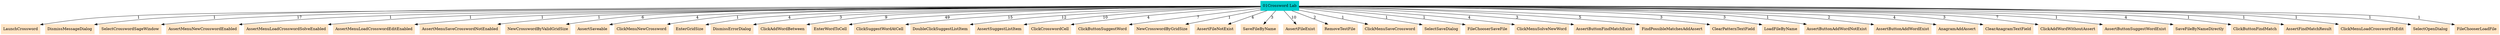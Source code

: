 // TS <-> K
digraph {
	"01Crossword Lab" [color=cyan3 shape=box style=filled]
	LaunchCrossword [color=bisque shape=box style=filled]
	DismissMessageDialog [color=bisque shape=box style=filled]
	SelectCrosswordSageWindow [color=bisque shape=box style=filled]
	AssertMenuNewCrosswordEnabled [color=bisque shape=box style=filled]
	AssertMenuLoadCrosswordSolveEnabled [color=bisque shape=box style=filled]
	AssertMenuLoadCrosswordEditEnabled [color=bisque shape=box style=filled]
	AssertMenuSaveCrosswordNotEnabled [color=bisque shape=box style=filled]
	NewCrosswordByValidGridSize [color=bisque shape=box style=filled]
	AssertSaveable [color=bisque shape=box style=filled]
	NewCrosswordByValidGridSize [color=bisque shape=box style=filled]
	AssertSaveable [color=bisque shape=box style=filled]
	NewCrosswordByValidGridSize [color=bisque shape=box style=filled]
	AssertSaveable [color=bisque shape=box style=filled]
	SelectCrosswordSageWindow [color=bisque shape=box style=filled]
	ClickMenuNewCrossword [color=bisque shape=box style=filled]
	EnterGridSize [color=bisque shape=box style=filled]
	DismissErrorDialog [color=bisque shape=box style=filled]
	EnterGridSize [color=bisque shape=box style=filled]
	DismissErrorDialog [color=bisque shape=box style=filled]
	EnterGridSize [color=bisque shape=box style=filled]
	DismissErrorDialog [color=bisque shape=box style=filled]
	EnterGridSize [color=bisque shape=box style=filled]
	SelectCrosswordSageWindow [color=bisque shape=box style=filled]
	AssertSaveable [color=bisque shape=box style=filled]
	SelectCrosswordSageWindow [color=bisque shape=box style=filled]
	NewCrosswordByValidGridSize [color=bisque shape=box style=filled]
	ClickAddWordBetween [color=bisque shape=box style=filled]
	EnterWordToCell [color=bisque shape=box style=filled]
	EnterWordToCell [color=bisque shape=box style=filled]
	EnterWordToCell [color=bisque shape=box style=filled]
	EnterWordToCell [color=bisque shape=box style=filled]
	ClickSuggestWordAtCell [color=bisque shape=box style=filled]
	DoubleClickSuggestListItem [color=bisque shape=box style=filled]
	ClickSuggestWordAtCell [color=bisque shape=box style=filled]
	AssertSuggestListItem [color=bisque shape=box style=filled]
	ClickAddWordBetween [color=bisque shape=box style=filled]
	EnterWordToCell [color=bisque shape=box style=filled]
	EnterWordToCell [color=bisque shape=box style=filled]
	EnterWordToCell [color=bisque shape=box style=filled]
	ClickSuggestWordAtCell [color=bisque shape=box style=filled]
	DoubleClickSuggestListItem [color=bisque shape=box style=filled]
	ClickAddWordBetween [color=bisque shape=box style=filled]
	ClickCrosswordCell [color=bisque shape=box style=filled]
	ClickButtonSuggestWord [color=bisque shape=box style=filled]
	DoubleClickSuggestListItem [color=bisque shape=box style=filled]
	ClickSuggestWordAtCell [color=bisque shape=box style=filled]
	AssertSuggestListItem [color=bisque shape=box style=filled]
	ClickAddWordBetween [color=bisque shape=box style=filled]
	EnterWordToCell [color=bisque shape=box style=filled]
	EnterWordToCell [color=bisque shape=box style=filled]
	EnterWordToCell [color=bisque shape=box style=filled]
	ClickButtonSuggestWord [color=bisque shape=box style=filled]
	DoubleClickSuggestListItem [color=bisque shape=box style=filled]
	ClickAddWordBetween [color=bisque shape=box style=filled]
	EnterWordToCell [color=bisque shape=box style=filled]
	EnterWordToCell [color=bisque shape=box style=filled]
	ClickCrosswordCell [color=bisque shape=box style=filled]
	ClickButtonSuggestWord [color=bisque shape=box style=filled]
	DoubleClickSuggestListItem [color=bisque shape=box style=filled]
	ClickSuggestWordAtCell [color=bisque shape=box style=filled]
	AssertSuggestListItem [color=bisque shape=box style=filled]
	ClickSuggestWordAtCell [color=bisque shape=box style=filled]
	AssertSuggestListItem [color=bisque shape=box style=filled]
	ClickSuggestWordAtCell [color=bisque shape=box style=filled]
	AssertSuggestListItem [color=bisque shape=box style=filled]
	SelectCrosswordSageWindow [color=bisque shape=box style=filled]
	NewCrosswordByGridSize [color=bisque shape=box style=filled]
	AssertFileNotExist [color=bisque shape=box style=filled]
	SaveFileByName [color=bisque shape=box style=filled]
	AssertFileExist [color=bisque shape=box style=filled]
	SaveFileByName [color=bisque shape=box style=filled]
	AssertFileExist [color=bisque shape=box style=filled]
	RemoveTestFile [color=bisque shape=box style=filled]
	AssertFileNotExist [color=bisque shape=box style=filled]
	SelectCrosswordSageWindow [color=bisque shape=box style=filled]
	NewCrosswordByValidGridSize [color=bisque shape=box style=filled]
	ClickAddWordBetween [color=bisque shape=box style=filled]
	ClickMenuSaveCrossword [color=bisque shape=box style=filled]
	SelectSaveDialog [color=bisque shape=box style=filled]
	FileChooserSaveFile [color=bisque shape=box style=filled]
	AssertFileExist [color=bisque shape=box style=filled]
	RemoveTestFile [color=bisque shape=box style=filled]
	AssertFileNotExist [color=bisque shape=box style=filled]
	SelectCrosswordSageWindow [color=bisque shape=box style=filled]
	ClickMenuSolveNewWord [color=bisque shape=box style=filled]
	AssertButtonFindMatchExist [color=bisque shape=box style=filled]
	FindPossibleMatchesAddAssert [color=bisque shape=box style=filled]
	ClearPatternTextField [color=bisque shape=box style=filled]
	FindPossibleMatchesAddAssert [color=bisque shape=box style=filled]
	ClearPatternTextField [color=bisque shape=box style=filled]
	FindPossibleMatchesAddAssert [color=bisque shape=box style=filled]
	ClearPatternTextField [color=bisque shape=box style=filled]
	FindPossibleMatchesAddAssert [color=bisque shape=box style=filled]
	AssertFileNotExist [color=bisque shape=box style=filled]
	LoadFileByName [color=bisque shape=box style=filled]
	SelectCrosswordSageWindow [color=bisque shape=box style=filled]
	AssertButtonAddWordNotExist [color=bisque shape=box style=filled]
	AssertFileExist [color=bisque shape=box style=filled]
	LoadFileByName [color=bisque shape=box style=filled]
	SelectCrosswordSageWindow [color=bisque shape=box style=filled]
	AssertButtonAddWordExist [color=bisque shape=box style=filled]
	SelectCrosswordSageWindow [color=bisque shape=box style=filled]
	ClickMenuSolveNewWord [color=bisque shape=box style=filled]
	AssertButtonFindMatchExist [color=bisque shape=box style=filled]
	AnagramAddAssert [color=bisque shape=box style=filled]
	ClearAnagramTextField [color=bisque shape=box style=filled]
	AnagramAddAssert [color=bisque shape=box style=filled]
	ClearAnagramTextField [color=bisque shape=box style=filled]
	AnagramAddAssert [color=bisque shape=box style=filled]
	SelectCrosswordSageWindow [color=bisque shape=box style=filled]
	NewCrosswordByValidGridSize [color=bisque shape=box style=filled]
	ClickAddWordBetween [color=bisque shape=box style=filled]
	EnterWordToCell [color=bisque shape=box style=filled]
	EnterWordToCell [color=bisque shape=box style=filled]
	EnterWordToCell [color=bisque shape=box style=filled]
	EnterWordToCell [color=bisque shape=box style=filled]
	ClickCrosswordCell [color=bisque shape=box style=filled]
	ClickButtonSuggestWord [color=bisque shape=box style=filled]
	DoubleClickSuggestListItem [color=bisque shape=box style=filled]
	ClickAddWordWithoutAssert [color=bisque shape=box style=filled]
	EnterWordToCell [color=bisque shape=box style=filled]
	EnterWordToCell [color=bisque shape=box style=filled]
	EnterWordToCell [color=bisque shape=box style=filled]
	EnterWordToCell [color=bisque shape=box style=filled]
	ClickAddWordWithoutAssert [color=bisque shape=box style=filled]
	EnterWordToCell [color=bisque shape=box style=filled]
	EnterWordToCell [color=bisque shape=box style=filled]
	ClickButtonSuggestWord [color=bisque shape=box style=filled]
	DoubleClickSuggestListItem [color=bisque shape=box style=filled]
	ClickSuggestWordAtCell [color=bisque shape=box style=filled]
	AssertSuggestListItem [color=bisque shape=box style=filled]
	ClickAddWordWithoutAssert [color=bisque shape=box style=filled]
	EnterWordToCell [color=bisque shape=box style=filled]
	EnterWordToCell [color=bisque shape=box style=filled]
	EnterWordToCell [color=bisque shape=box style=filled]
	EnterWordToCell [color=bisque shape=box style=filled]
	AssertButtonSuggestWordExist [color=bisque shape=box style=filled]
	ClickButtonSuggestWord [color=bisque shape=box style=filled]
	DoubleClickSuggestListItem [color=bisque shape=box style=filled]
	ClickSuggestWordAtCell [color=bisque shape=box style=filled]
	AssertSuggestListItem [color=bisque shape=box style=filled]
	ClickAddWordWithoutAssert [color=bisque shape=box style=filled]
	EnterWordToCell [color=bisque shape=box style=filled]
	EnterWordToCell [color=bisque shape=box style=filled]
	ClickSuggestWordAtCell [color=bisque shape=box style=filled]
	DoubleClickSuggestListItem [color=bisque shape=box style=filled]
	ClickSuggestWordAtCell [color=bisque shape=box style=filled]
	AssertSuggestListItem [color=bisque shape=box style=filled]
	SaveFileByNameDirectly [color=bisque shape=box style=filled]
	AssertFileExist [color=bisque shape=box style=filled]
	SelectCrosswordSageWindow [color=bisque shape=box style=filled]
	ClickMenuSolveNewWord [color=bisque shape=box style=filled]
	AssertButtonFindMatchExist [color=bisque shape=box style=filled]
	ClickButtonFindMatch [color=bisque shape=box style=filled]
	AssertFindMatchResult [color=bisque shape=box style=filled]
	ClickMenuLoadCrosswordToEdit [color=bisque shape=box style=filled]
	SelectOpenDialog [color=bisque shape=box style=filled]
	FileChooserLoadFile [color=bisque shape=box style=filled]
	SelectCrosswordSageWindow [color=bisque shape=box style=filled]
	ClickAddWordWithoutAssert [color=bisque shape=box style=filled]
	EnterWordToCell [color=bisque shape=box style=filled]
	EnterWordToCell [color=bisque shape=box style=filled]
	EnterWordToCell [color=bisque shape=box style=filled]
	EnterWordToCell [color=bisque shape=box style=filled]
	ClickSuggestWordAtCell [color=bisque shape=box style=filled]
	DoubleClickSuggestListItem [color=bisque shape=box style=filled]
	ClickSuggestWordAtCell [color=bisque shape=box style=filled]
	AssertSuggestListItem [color=bisque shape=box style=filled]
	SaveFileByNameDirectly [color=bisque shape=box style=filled]
	AssertFileExist [color=bisque shape=box style=filled]
	SelectCrosswordSageWindow [color=bisque shape=box style=filled]
	ClickMenuSolveNewWord [color=bisque shape=box style=filled]
	AnagramAddAssert [color=bisque shape=box style=filled]
	ClearAnagramTextField [color=bisque shape=box style=filled]
	FindPossibleMatchesAddAssert [color=bisque shape=box style=filled]
	AssertFileExist [color=bisque shape=box style=filled]
	LoadFileByName [color=bisque shape=box style=filled]
	SelectCrosswordSageWindow [color=bisque shape=box style=filled]
	ClickAddWordBetween [color=bisque shape=box style=filled]
	EnterWordToCell [color=bisque shape=box style=filled]
	EnterWordToCell [color=bisque shape=box style=filled]
	EnterWordToCell [color=bisque shape=box style=filled]
	EnterWordToCell [color=bisque shape=box style=filled]
	ClickCrosswordCell [color=bisque shape=box style=filled]
	ClickButtonSuggestWord [color=bisque shape=box style=filled]
	DoubleClickSuggestListItem [color=bisque shape=box style=filled]
	ClickAddWordWithoutAssert [color=bisque shape=box style=filled]
	EnterWordToCell [color=bisque shape=box style=filled]
	EnterWordToCell [color=bisque shape=box style=filled]
	EnterWordToCell [color=bisque shape=box style=filled]
	EnterWordToCell [color=bisque shape=box style=filled]
	EnterWordToCell [color=bisque shape=box style=filled]
	EnterWordToCell [color=bisque shape=box style=filled]
	ClickAddWordWithoutAssert [color=bisque shape=box style=filled]
	SaveFileByNameDirectly [color=bisque shape=box style=filled]
	SelectCrosswordSageWindow [color=bisque shape=box style=filled]
	AssertButtonAddWordExist [color=bisque shape=box style=filled]
	EnterWordToCell [color=bisque shape=box style=filled]
	EnterWordToCell [color=bisque shape=box style=filled]
	EnterWordToCell [color=bisque shape=box style=filled]
	ClickSuggestWordAtCell [color=bisque shape=box style=filled]
	DoubleClickSuggestListItem [color=bisque shape=box style=filled]
	ClickSuggestWordAtCell [color=bisque shape=box style=filled]
	AssertSuggestListItem [color=bisque shape=box style=filled]
	SaveFileByNameDirectly [color=bisque shape=box style=filled]
	SelectCrosswordSageWindow [color=bisque shape=box style=filled]
	ClickAddWordBetween [color=bisque shape=box style=filled]
	EnterWordToCell [color=bisque shape=box style=filled]
	EnterWordToCell [color=bisque shape=box style=filled]
	EnterWordToCell [color=bisque shape=box style=filled]
	EnterWordToCell [color=bisque shape=box style=filled]
	SaveFileByName [color=bisque shape=box style=filled]
	AssertFileExist [color=bisque shape=box style=filled]
	AssertFileExist [color=bisque shape=box style=filled]
	AssertFileExist [color=bisque shape=box style=filled]
		"01Crossword Lab" -> DoubleClickSuggestListItem [label=12]
		"01Crossword Lab" -> ClickAddWordWithoutAssert [label=7]
		"01Crossword Lab" -> EnterGridSize [label=4]
		"01Crossword Lab" -> ClickMenuSolveNewWord [label=4]
		"01Crossword Lab" -> NewCrosswordByValidGridSize [label=6]
		"01Crossword Lab" -> RemoveTestFile [label=2]
		"01Crossword Lab" -> SelectOpenDialog [label=1]
		"01Crossword Lab" -> ClickMenuSaveCrossword [label=1]
		"01Crossword Lab" -> DismissErrorDialog [label=3]
		"01Crossword Lab" -> ClickButtonSuggestWord [label=7]
		"01Crossword Lab" -> SaveFileByNameDirectly [label=4]
		"01Crossword Lab" -> SelectCrosswordSageWindow [label=17]
		"01Crossword Lab" -> FileChooserLoadFile [label=1]
		"01Crossword Lab" -> SelectSaveDialog [label=1]
		"01Crossword Lab" -> SaveFileByName [label=3]
		"01Crossword Lab" -> ClickButtonFindMatch [label=1]
		"01Crossword Lab" -> AssertSaveable [label=4]
		"01Crossword Lab" -> AssertMenuNewCrosswordEnabled [label=1]
		"01Crossword Lab" -> AssertSuggestListItem [label=10]
		"01Crossword Lab" -> DismissMessageDialog [label=1]
		"01Crossword Lab" -> ClickMenuLoadCrosswordToEdit [label=1]
		"01Crossword Lab" -> FindPossibleMatchesAddAssert [label=5]
		"01Crossword Lab" -> AssertButtonAddWordExist [label=2]
		"01Crossword Lab" -> AssertButtonFindMatchExist [label=3]
		"01Crossword Lab" -> AssertButtonSuggestWordExist [label=1]
		"01Crossword Lab" -> ClickAddWordBetween [label=9]
		"01Crossword Lab" -> AssertMenuSaveCrosswordNotEnabled [label=1]
		"01Crossword Lab" -> ClearAnagramTextField [label=3]
		"01Crossword Lab" -> EnterWordToCell [label=49]
		"01Crossword Lab" -> AssertMenuLoadCrosswordSolveEnabled [label=1]
		"01Crossword Lab" -> AssertFindMatchResult [label=1]
		"01Crossword Lab" -> FileChooserSaveFile [label=1]
		"01Crossword Lab" -> ClickSuggestWordAtCell [label=15]
		"01Crossword Lab" -> AssertFileNotExist [label=4]
		"01Crossword Lab" -> AnagramAddAssert [label=4]
		"01Crossword Lab" -> LoadFileByName [label=3]
		"01Crossword Lab" -> ClickMenuNewCrossword [label=1]
		"01Crossword Lab" -> AssertButtonAddWordNotExist [label=1]
		"01Crossword Lab" -> NewCrosswordByGridSize [label=1]
		"01Crossword Lab" -> ClearPatternTextField [label=3]
		"01Crossword Lab" -> AssertFileExist [label=10]
		"01Crossword Lab" -> AssertMenuLoadCrosswordEditEnabled [label=1]
		"01Crossword Lab" -> LaunchCrossword [label=1]
		"01Crossword Lab" -> ClickCrosswordCell [label=4]
}